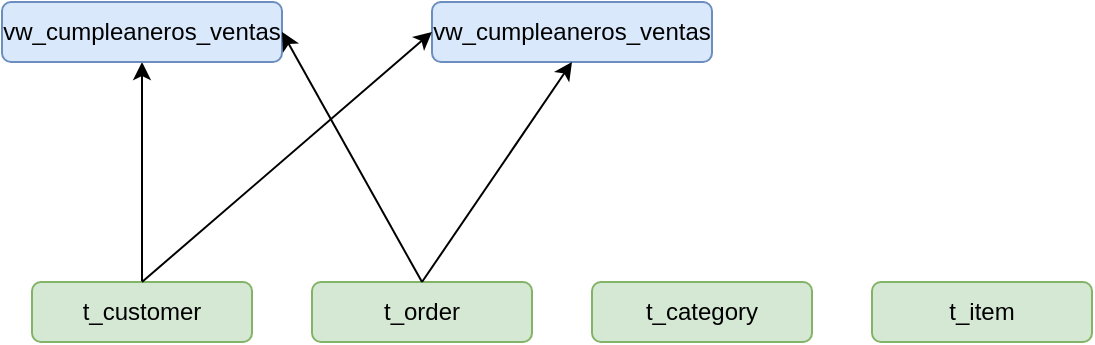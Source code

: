 <mxfile version="26.1.1">
  <diagram name="Página-1" id="bwLytBnpC0Aiv7bmX5Qd">
    <mxGraphModel dx="1050" dy="565" grid="1" gridSize="10" guides="1" tooltips="1" connect="1" arrows="1" fold="1" page="1" pageScale="1" pageWidth="827" pageHeight="1169" math="0" shadow="0">
      <root>
        <mxCell id="0" />
        <mxCell id="1" parent="0" />
        <mxCell id="6v8q5hK1JwmgnCZnJ-K6-1" value="t_category" style="rounded=1;whiteSpace=wrap;html=1;fillColor=#d5e8d4;strokeColor=#82b366;" vertex="1" parent="1">
          <mxGeometry x="430" y="400" width="110" height="30" as="geometry" />
        </mxCell>
        <mxCell id="6v8q5hK1JwmgnCZnJ-K6-2" value="t_order" style="rounded=1;whiteSpace=wrap;html=1;fillColor=#d5e8d4;strokeColor=#82b366;" vertex="1" parent="1">
          <mxGeometry x="290" y="400" width="110" height="30" as="geometry" />
        </mxCell>
        <mxCell id="6v8q5hK1JwmgnCZnJ-K6-3" value="t_item" style="rounded=1;whiteSpace=wrap;html=1;fillColor=#d5e8d4;strokeColor=#82b366;" vertex="1" parent="1">
          <mxGeometry x="570" y="400" width="110" height="30" as="geometry" />
        </mxCell>
        <mxCell id="6v8q5hK1JwmgnCZnJ-K6-6" style="edgeStyle=orthogonalEdgeStyle;rounded=0;orthogonalLoop=1;jettySize=auto;html=1;" edge="1" parent="1" source="6v8q5hK1JwmgnCZnJ-K6-4" target="6v8q5hK1JwmgnCZnJ-K6-5">
          <mxGeometry relative="1" as="geometry" />
        </mxCell>
        <mxCell id="6v8q5hK1JwmgnCZnJ-K6-4" value="t_customer" style="rounded=1;whiteSpace=wrap;html=1;fillColor=#d5e8d4;strokeColor=#82b366;" vertex="1" parent="1">
          <mxGeometry x="150" y="400" width="110" height="30" as="geometry" />
        </mxCell>
        <mxCell id="6v8q5hK1JwmgnCZnJ-K6-5" value="vw_cumpleaneros_ventas" style="rounded=1;whiteSpace=wrap;html=1;fillColor=#dae8fc;strokeColor=#6c8ebf;" vertex="1" parent="1">
          <mxGeometry x="135" y="260" width="140" height="30" as="geometry" />
        </mxCell>
        <mxCell id="6v8q5hK1JwmgnCZnJ-K6-8" value="vw_cumpleaneros_ventas" style="rounded=1;whiteSpace=wrap;html=1;fillColor=#dae8fc;strokeColor=#6c8ebf;" vertex="1" parent="1">
          <mxGeometry x="350" y="260" width="140" height="30" as="geometry" />
        </mxCell>
        <mxCell id="6v8q5hK1JwmgnCZnJ-K6-12" style="edgeStyle=orthogonalEdgeStyle;rounded=0;orthogonalLoop=1;jettySize=auto;html=1;exitX=0.5;exitY=1;exitDx=0;exitDy=0;" edge="1" parent="1" source="6v8q5hK1JwmgnCZnJ-K6-5" target="6v8q5hK1JwmgnCZnJ-K6-5">
          <mxGeometry relative="1" as="geometry" />
        </mxCell>
        <mxCell id="6v8q5hK1JwmgnCZnJ-K6-16" value="" style="endArrow=classic;html=1;rounded=0;exitX=0.5;exitY=0;exitDx=0;exitDy=0;entryX=0.5;entryY=1;entryDx=0;entryDy=0;" edge="1" parent="1" source="6v8q5hK1JwmgnCZnJ-K6-2" target="6v8q5hK1JwmgnCZnJ-K6-8">
          <mxGeometry width="50" height="50" relative="1" as="geometry">
            <mxPoint x="280" y="410" as="sourcePoint" />
            <mxPoint x="370" y="300" as="targetPoint" />
          </mxGeometry>
        </mxCell>
        <mxCell id="6v8q5hK1JwmgnCZnJ-K6-18" value="" style="endArrow=classic;html=1;rounded=0;entryX=1;entryY=0.5;entryDx=0;entryDy=0;" edge="1" parent="1" target="6v8q5hK1JwmgnCZnJ-K6-5">
          <mxGeometry width="50" height="50" relative="1" as="geometry">
            <mxPoint x="345" y="400" as="sourcePoint" />
            <mxPoint x="330" y="360" as="targetPoint" />
          </mxGeometry>
        </mxCell>
        <mxCell id="6v8q5hK1JwmgnCZnJ-K6-19" value="" style="endArrow=classic;html=1;rounded=0;entryX=0;entryY=0.5;entryDx=0;entryDy=0;exitX=0.5;exitY=0;exitDx=0;exitDy=0;" edge="1" parent="1" source="6v8q5hK1JwmgnCZnJ-K6-4" target="6v8q5hK1JwmgnCZnJ-K6-8">
          <mxGeometry width="50" height="50" relative="1" as="geometry">
            <mxPoint x="200" y="400" as="sourcePoint" />
            <mxPoint x="330" y="270" as="targetPoint" />
          </mxGeometry>
        </mxCell>
      </root>
    </mxGraphModel>
  </diagram>
</mxfile>

